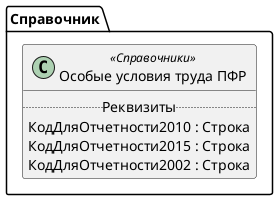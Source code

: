 ﻿@startuml ОсобыеУсловияТрудаПФР
'!include templates.wsd
'..\include templates.wsd
class Справочник.ОсобыеУсловияТрудаПФР as "Особые условия труда ПФР" <<Справочники>>
{
..Реквизиты..
КодДляОтчетности2010 : Строка
КодДляОтчетности2015 : Строка
КодДляОтчетности2002 : Строка
}
@enduml

